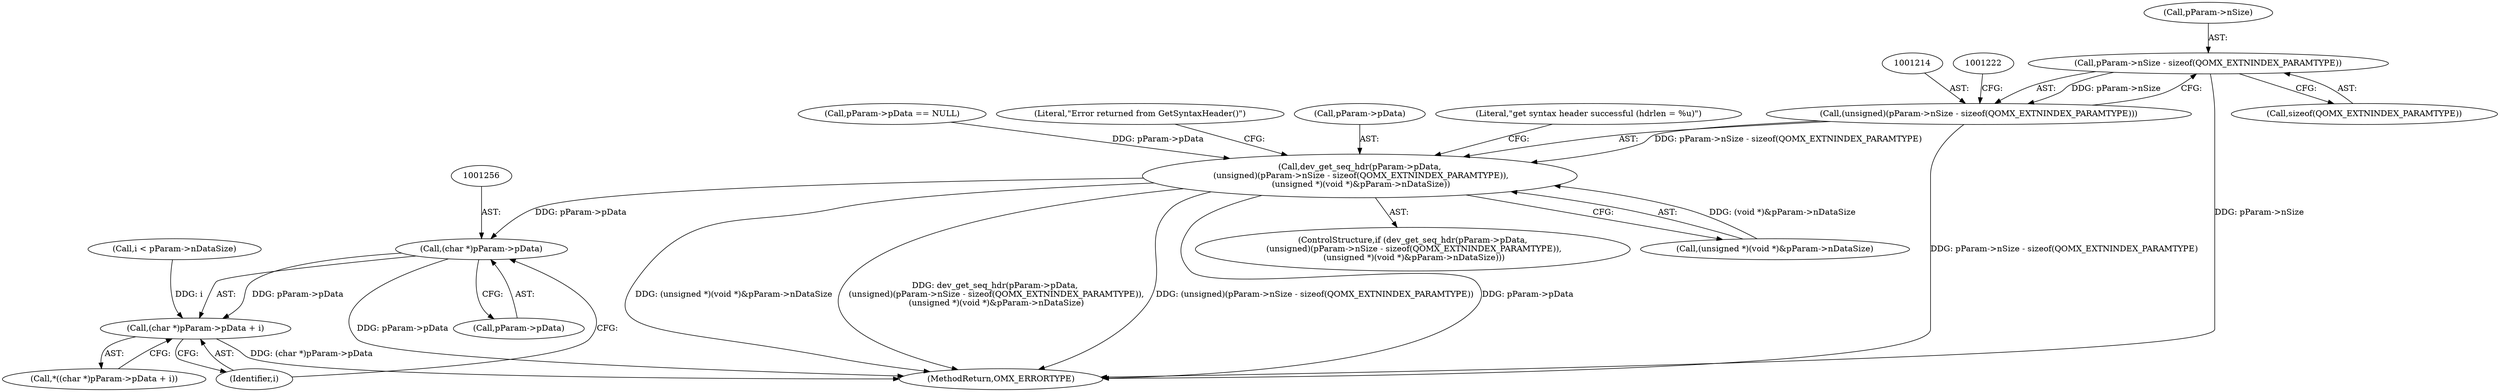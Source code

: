 digraph "0_Android_560ccdb509a7b86186fac0fce1b25bd9a3e6a6e8_5@API" {
"1001215" [label="(Call,pParam->nSize - sizeof(QOMX_EXTNINDEX_PARAMTYPE))"];
"1001213" [label="(Call,(unsigned)(pParam->nSize - sizeof(QOMX_EXTNINDEX_PARAMTYPE)))"];
"1001209" [label="(Call,dev_get_seq_hdr(pParam->pData,\n (unsigned)(pParam->nSize - sizeof(QOMX_EXTNINDEX_PARAMTYPE)),\n (unsigned *)(void *)&pParam->nDataSize))"];
"1001255" [label="(Call,(char *)pParam->pData)"];
"1001254" [label="(Call,(char *)pParam->pData + i)"];
"1001216" [label="(Call,pParam->nSize)"];
"1001166" [label="(Call,pParam->pData == NULL)"];
"1001213" [label="(Call,(unsigned)(pParam->nSize - sizeof(QOMX_EXTNINDEX_PARAMTYPE)))"];
"1001242" [label="(Call,i < pParam->nDataSize)"];
"1001254" [label="(Call,(char *)pParam->pData + i)"];
"1001209" [label="(Call,dev_get_seq_hdr(pParam->pData,\n (unsigned)(pParam->nSize - sizeof(QOMX_EXTNINDEX_PARAMTYPE)),\n (unsigned *)(void *)&pParam->nDataSize))"];
"1001215" [label="(Call,pParam->nSize - sizeof(QOMX_EXTNINDEX_PARAMTYPE))"];
"1001444" [label="(MethodReturn,OMX_ERRORTYPE)"];
"1001264" [label="(Literal,\"Error returned from GetSyntaxHeader()\")"];
"1001210" [label="(Call,pParam->pData)"];
"1001253" [label="(Call,*((char *)pParam->pData + i))"];
"1001257" [label="(Call,pParam->pData)"];
"1001219" [label="(Call,sizeof(QOMX_EXTNINDEX_PARAMTYPE))"];
"1001231" [label="(Literal,\"get syntax header successful (hdrlen = %u)\")"];
"1001260" [label="(Identifier,i)"];
"1001208" [label="(ControlStructure,if (dev_get_seq_hdr(pParam->pData,\n (unsigned)(pParam->nSize - sizeof(QOMX_EXTNINDEX_PARAMTYPE)),\n (unsigned *)(void *)&pParam->nDataSize)))"];
"1001221" [label="(Call,(unsigned *)(void *)&pParam->nDataSize)"];
"1001255" [label="(Call,(char *)pParam->pData)"];
"1001215" -> "1001213"  [label="AST: "];
"1001215" -> "1001219"  [label="CFG: "];
"1001216" -> "1001215"  [label="AST: "];
"1001219" -> "1001215"  [label="AST: "];
"1001213" -> "1001215"  [label="CFG: "];
"1001215" -> "1001444"  [label="DDG: pParam->nSize"];
"1001215" -> "1001213"  [label="DDG: pParam->nSize"];
"1001213" -> "1001209"  [label="AST: "];
"1001214" -> "1001213"  [label="AST: "];
"1001222" -> "1001213"  [label="CFG: "];
"1001213" -> "1001444"  [label="DDG: pParam->nSize - sizeof(QOMX_EXTNINDEX_PARAMTYPE)"];
"1001213" -> "1001209"  [label="DDG: pParam->nSize - sizeof(QOMX_EXTNINDEX_PARAMTYPE)"];
"1001209" -> "1001208"  [label="AST: "];
"1001209" -> "1001221"  [label="CFG: "];
"1001210" -> "1001209"  [label="AST: "];
"1001221" -> "1001209"  [label="AST: "];
"1001231" -> "1001209"  [label="CFG: "];
"1001264" -> "1001209"  [label="CFG: "];
"1001209" -> "1001444"  [label="DDG: (unsigned *)(void *)&pParam->nDataSize"];
"1001209" -> "1001444"  [label="DDG: dev_get_seq_hdr(pParam->pData,\n (unsigned)(pParam->nSize - sizeof(QOMX_EXTNINDEX_PARAMTYPE)),\n (unsigned *)(void *)&pParam->nDataSize)"];
"1001209" -> "1001444"  [label="DDG: (unsigned)(pParam->nSize - sizeof(QOMX_EXTNINDEX_PARAMTYPE))"];
"1001209" -> "1001444"  [label="DDG: pParam->pData"];
"1001166" -> "1001209"  [label="DDG: pParam->pData"];
"1001221" -> "1001209"  [label="DDG: (void *)&pParam->nDataSize"];
"1001209" -> "1001255"  [label="DDG: pParam->pData"];
"1001255" -> "1001254"  [label="AST: "];
"1001255" -> "1001257"  [label="CFG: "];
"1001256" -> "1001255"  [label="AST: "];
"1001257" -> "1001255"  [label="AST: "];
"1001260" -> "1001255"  [label="CFG: "];
"1001255" -> "1001444"  [label="DDG: pParam->pData"];
"1001255" -> "1001254"  [label="DDG: pParam->pData"];
"1001254" -> "1001253"  [label="AST: "];
"1001254" -> "1001260"  [label="CFG: "];
"1001260" -> "1001254"  [label="AST: "];
"1001253" -> "1001254"  [label="CFG: "];
"1001254" -> "1001444"  [label="DDG: (char *)pParam->pData"];
"1001242" -> "1001254"  [label="DDG: i"];
}
